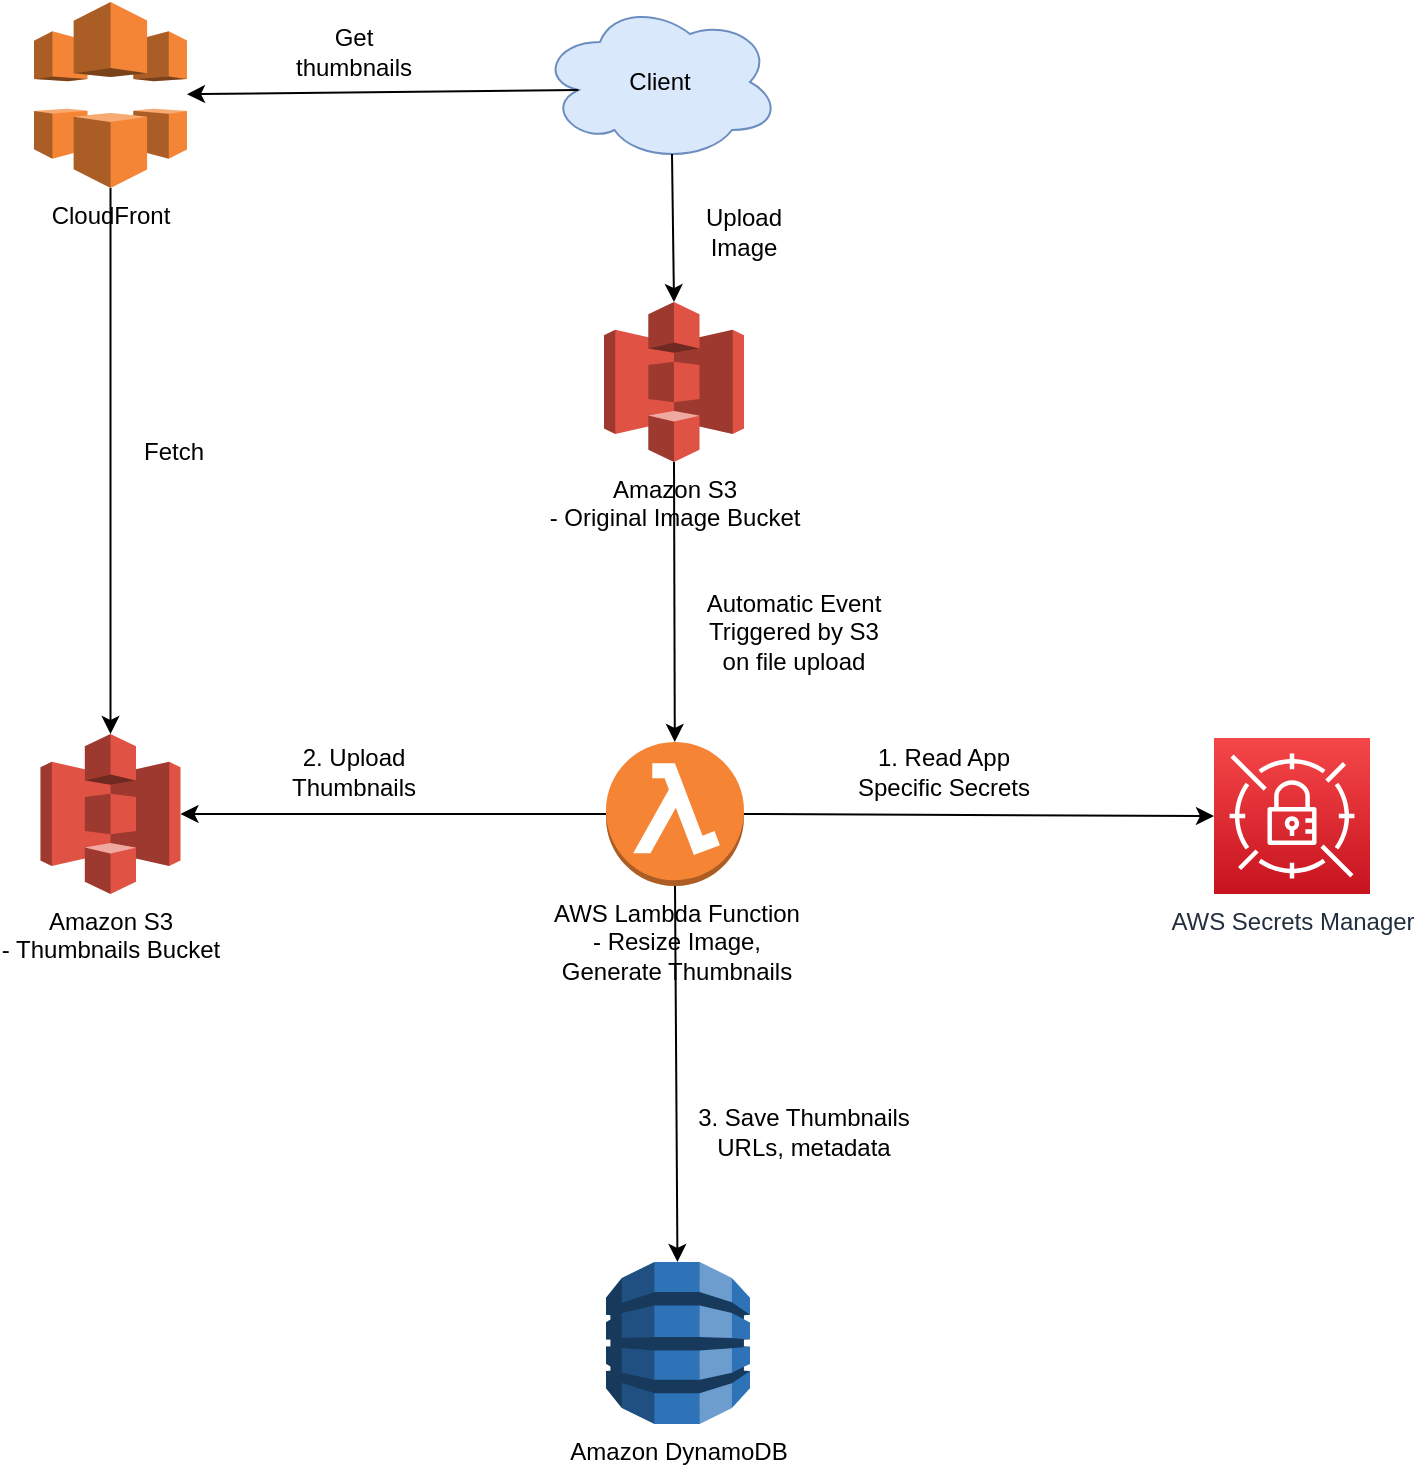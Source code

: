 <mxfile version="20.3.6" type="github">
  <diagram id="VWrhCisDLrr0_K0WHJ6l" name="Page-1">
    <mxGraphModel dx="946" dy="526" grid="1" gridSize="10" guides="1" tooltips="1" connect="1" arrows="1" fold="1" page="1" pageScale="1" pageWidth="850" pageHeight="1100" math="0" shadow="0">
      <root>
        <mxCell id="0" />
        <mxCell id="1" parent="0" />
        <mxCell id="qmjXaFrcUxJEYhlF_J-Z-1" value="Client" style="ellipse;shape=cloud;whiteSpace=wrap;html=1;fillColor=#dae8fc;strokeColor=#6c8ebf;" vertex="1" parent="1">
          <mxGeometry x="323" y="90" width="120" height="80" as="geometry" />
        </mxCell>
        <mxCell id="qmjXaFrcUxJEYhlF_J-Z-2" value="&lt;div&gt;Amazon S3 &lt;br&gt;&lt;/div&gt;&lt;div&gt;- Original Image Bucket&lt;/div&gt;" style="outlineConnect=0;dashed=0;verticalLabelPosition=bottom;verticalAlign=top;align=center;html=1;shape=mxgraph.aws3.s3;fillColor=#E05243;gradientColor=none;" vertex="1" parent="1">
          <mxGeometry x="355" y="240" width="70" height="80" as="geometry" />
        </mxCell>
        <mxCell id="qmjXaFrcUxJEYhlF_J-Z-3" value="" style="endArrow=classic;html=1;rounded=0;exitX=0.55;exitY=0.95;exitDx=0;exitDy=0;exitPerimeter=0;entryX=0.5;entryY=0;entryDx=0;entryDy=0;entryPerimeter=0;" edge="1" parent="1" source="qmjXaFrcUxJEYhlF_J-Z-1" target="qmjXaFrcUxJEYhlF_J-Z-2">
          <mxGeometry width="50" height="50" relative="1" as="geometry">
            <mxPoint x="400" y="300" as="sourcePoint" />
            <mxPoint x="450" y="250" as="targetPoint" />
          </mxGeometry>
        </mxCell>
        <mxCell id="qmjXaFrcUxJEYhlF_J-Z-5" value="&lt;div&gt;AWS Lambda Function&lt;/div&gt;&lt;div&gt;- Resize Image, &lt;br&gt;&lt;/div&gt;&lt;div&gt;Generate Thumbnails&lt;br&gt;&lt;/div&gt;" style="outlineConnect=0;dashed=0;verticalLabelPosition=bottom;verticalAlign=top;align=center;html=1;shape=mxgraph.aws3.lambda_function;fillColor=#F58534;gradientColor=none;" vertex="1" parent="1">
          <mxGeometry x="356" y="460" width="69" height="72" as="geometry" />
        </mxCell>
        <mxCell id="qmjXaFrcUxJEYhlF_J-Z-7" value="" style="endArrow=classic;html=1;rounded=0;exitX=0.5;exitY=1;exitDx=0;exitDy=0;exitPerimeter=0;" edge="1" parent="1" source="qmjXaFrcUxJEYhlF_J-Z-2" target="qmjXaFrcUxJEYhlF_J-Z-5">
          <mxGeometry width="50" height="50" relative="1" as="geometry">
            <mxPoint x="400" y="390" as="sourcePoint" />
            <mxPoint x="450" y="340" as="targetPoint" />
          </mxGeometry>
        </mxCell>
        <mxCell id="qmjXaFrcUxJEYhlF_J-Z-8" value="Automatic Event Triggered by S3 on file upload" style="text;html=1;strokeColor=none;fillColor=none;align=center;verticalAlign=middle;whiteSpace=wrap;rounded=0;" vertex="1" parent="1">
          <mxGeometry x="400" y="390" width="100" height="30" as="geometry" />
        </mxCell>
        <mxCell id="qmjXaFrcUxJEYhlF_J-Z-11" value="&lt;div&gt;Amazon S3 &lt;br&gt;&lt;/div&gt;&lt;div&gt;- Thumbnails Bucket&lt;/div&gt;" style="outlineConnect=0;dashed=0;verticalLabelPosition=bottom;verticalAlign=top;align=center;html=1;shape=mxgraph.aws3.s3;fillColor=#E05243;gradientColor=none;" vertex="1" parent="1">
          <mxGeometry x="73.25" y="456" width="70" height="80" as="geometry" />
        </mxCell>
        <mxCell id="qmjXaFrcUxJEYhlF_J-Z-13" value="&lt;div&gt;Amazon DynamoDB&lt;/div&gt;" style="outlineConnect=0;dashed=0;verticalLabelPosition=bottom;verticalAlign=top;align=center;html=1;shape=mxgraph.aws3.dynamo_db;fillColor=#2E73B8;gradientColor=none;" vertex="1" parent="1">
          <mxGeometry x="356" y="720" width="72" height="81" as="geometry" />
        </mxCell>
        <mxCell id="qmjXaFrcUxJEYhlF_J-Z-14" value="" style="endArrow=classic;html=1;rounded=0;exitX=0;exitY=0.5;exitDx=0;exitDy=0;exitPerimeter=0;entryX=1;entryY=0.5;entryDx=0;entryDy=0;entryPerimeter=0;" edge="1" parent="1" source="qmjXaFrcUxJEYhlF_J-Z-5" target="qmjXaFrcUxJEYhlF_J-Z-11">
          <mxGeometry width="50" height="50" relative="1" as="geometry">
            <mxPoint x="260" y="600" as="sourcePoint" />
            <mxPoint x="310" y="550" as="targetPoint" />
          </mxGeometry>
        </mxCell>
        <mxCell id="qmjXaFrcUxJEYhlF_J-Z-15" value="Upload Image" style="text;html=1;strokeColor=none;fillColor=none;align=center;verticalAlign=middle;whiteSpace=wrap;rounded=0;" vertex="1" parent="1">
          <mxGeometry x="395" y="190" width="60" height="30" as="geometry" />
        </mxCell>
        <mxCell id="qmjXaFrcUxJEYhlF_J-Z-16" value="2. Upload Thumbnails" style="text;html=1;strokeColor=none;fillColor=none;align=center;verticalAlign=middle;whiteSpace=wrap;rounded=0;" vertex="1" parent="1">
          <mxGeometry x="200" y="460" width="60" height="30" as="geometry" />
        </mxCell>
        <mxCell id="qmjXaFrcUxJEYhlF_J-Z-17" value="" style="endArrow=classic;html=1;rounded=0;exitX=0.5;exitY=1;exitDx=0;exitDy=0;exitPerimeter=0;" edge="1" parent="1" source="qmjXaFrcUxJEYhlF_J-Z-5" target="qmjXaFrcUxJEYhlF_J-Z-13">
          <mxGeometry width="50" height="50" relative="1" as="geometry">
            <mxPoint x="390" y="530" as="sourcePoint" />
            <mxPoint x="440" y="480" as="targetPoint" />
          </mxGeometry>
        </mxCell>
        <mxCell id="qmjXaFrcUxJEYhlF_J-Z-18" value="3. Save Thumbnails URLs, metadata" style="text;html=1;strokeColor=none;fillColor=none;align=center;verticalAlign=middle;whiteSpace=wrap;rounded=0;" vertex="1" parent="1">
          <mxGeometry x="400" y="640" width="110" height="30" as="geometry" />
        </mxCell>
        <mxCell id="qmjXaFrcUxJEYhlF_J-Z-19" value="AWS Secrets Manager" style="sketch=0;points=[[0,0,0],[0.25,0,0],[0.5,0,0],[0.75,0,0],[1,0,0],[0,1,0],[0.25,1,0],[0.5,1,0],[0.75,1,0],[1,1,0],[0,0.25,0],[0,0.5,0],[0,0.75,0],[1,0.25,0],[1,0.5,0],[1,0.75,0]];outlineConnect=0;fontColor=#232F3E;gradientColor=#F54749;gradientDirection=north;fillColor=#C7131F;strokeColor=#ffffff;dashed=0;verticalLabelPosition=bottom;verticalAlign=top;align=center;html=1;fontSize=12;fontStyle=0;aspect=fixed;shape=mxgraph.aws4.resourceIcon;resIcon=mxgraph.aws4.secrets_manager;" vertex="1" parent="1">
          <mxGeometry x="660" y="458" width="78" height="78" as="geometry" />
        </mxCell>
        <mxCell id="qmjXaFrcUxJEYhlF_J-Z-20" value="" style="endArrow=classic;html=1;rounded=0;exitX=1;exitY=0.5;exitDx=0;exitDy=0;exitPerimeter=0;entryX=0;entryY=0.5;entryDx=0;entryDy=0;entryPerimeter=0;" edge="1" parent="1" source="qmjXaFrcUxJEYhlF_J-Z-5" target="qmjXaFrcUxJEYhlF_J-Z-19">
          <mxGeometry width="50" height="50" relative="1" as="geometry">
            <mxPoint x="390" y="430" as="sourcePoint" />
            <mxPoint x="440" y="380" as="targetPoint" />
          </mxGeometry>
        </mxCell>
        <mxCell id="qmjXaFrcUxJEYhlF_J-Z-21" value="1. Read App Specific Secrets" style="text;html=1;strokeColor=none;fillColor=none;align=center;verticalAlign=middle;whiteSpace=wrap;rounded=0;" vertex="1" parent="1">
          <mxGeometry x="480" y="460" width="90" height="30" as="geometry" />
        </mxCell>
        <mxCell id="qmjXaFrcUxJEYhlF_J-Z-22" value="CloudFront" style="outlineConnect=0;dashed=0;verticalLabelPosition=bottom;verticalAlign=top;align=center;html=1;shape=mxgraph.aws3.cloudfront;fillColor=#F58536;gradientColor=none;" vertex="1" parent="1">
          <mxGeometry x="70" y="90" width="76.5" height="93" as="geometry" />
        </mxCell>
        <mxCell id="qmjXaFrcUxJEYhlF_J-Z-23" value="" style="endArrow=classic;html=1;rounded=0;exitX=0.16;exitY=0.55;exitDx=0;exitDy=0;exitPerimeter=0;" edge="1" parent="1" source="qmjXaFrcUxJEYhlF_J-Z-1" target="qmjXaFrcUxJEYhlF_J-Z-22">
          <mxGeometry width="50" height="50" relative="1" as="geometry">
            <mxPoint x="400" y="380" as="sourcePoint" />
            <mxPoint x="450" y="330" as="targetPoint" />
          </mxGeometry>
        </mxCell>
        <mxCell id="qmjXaFrcUxJEYhlF_J-Z-24" value="" style="endArrow=classic;html=1;rounded=0;exitX=0.5;exitY=1;exitDx=0;exitDy=0;exitPerimeter=0;entryX=0.5;entryY=0;entryDx=0;entryDy=0;entryPerimeter=0;" edge="1" parent="1" source="qmjXaFrcUxJEYhlF_J-Z-22" target="qmjXaFrcUxJEYhlF_J-Z-11">
          <mxGeometry width="50" height="50" relative="1" as="geometry">
            <mxPoint x="400" y="380" as="sourcePoint" />
            <mxPoint x="450" y="330" as="targetPoint" />
          </mxGeometry>
        </mxCell>
        <mxCell id="qmjXaFrcUxJEYhlF_J-Z-25" value="Get thumbnails" style="text;html=1;strokeColor=none;fillColor=none;align=center;verticalAlign=middle;whiteSpace=wrap;rounded=0;" vertex="1" parent="1">
          <mxGeometry x="200" y="100" width="60" height="30" as="geometry" />
        </mxCell>
        <mxCell id="qmjXaFrcUxJEYhlF_J-Z-26" value="Fetch" style="text;html=1;strokeColor=none;fillColor=none;align=center;verticalAlign=middle;whiteSpace=wrap;rounded=0;" vertex="1" parent="1">
          <mxGeometry x="110" y="300" width="60" height="30" as="geometry" />
        </mxCell>
      </root>
    </mxGraphModel>
  </diagram>
</mxfile>
